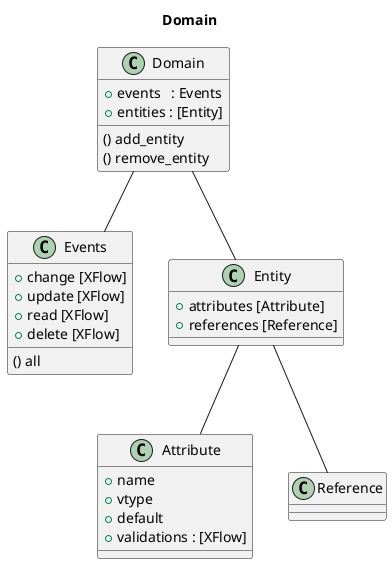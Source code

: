 @startuml

title Domain

class Domain {
  + events   : Events
  + entities : [Entity]
  () add_entity
  () remove_entity
}

class Events {
  + change [XFlow]
  + update [XFlow]
  + read [XFlow]
  + delete [XFlow]
  () all
}

class Attribute {
    + name
    + vtype
    + default
    + validations : [XFlow]
}

class Entity {
    + attributes [Attribute]
    + references [Reference]
}

Domain -- Events
Domain -- Entity
Entity -- Attribute
Entity -- Reference

@enduml